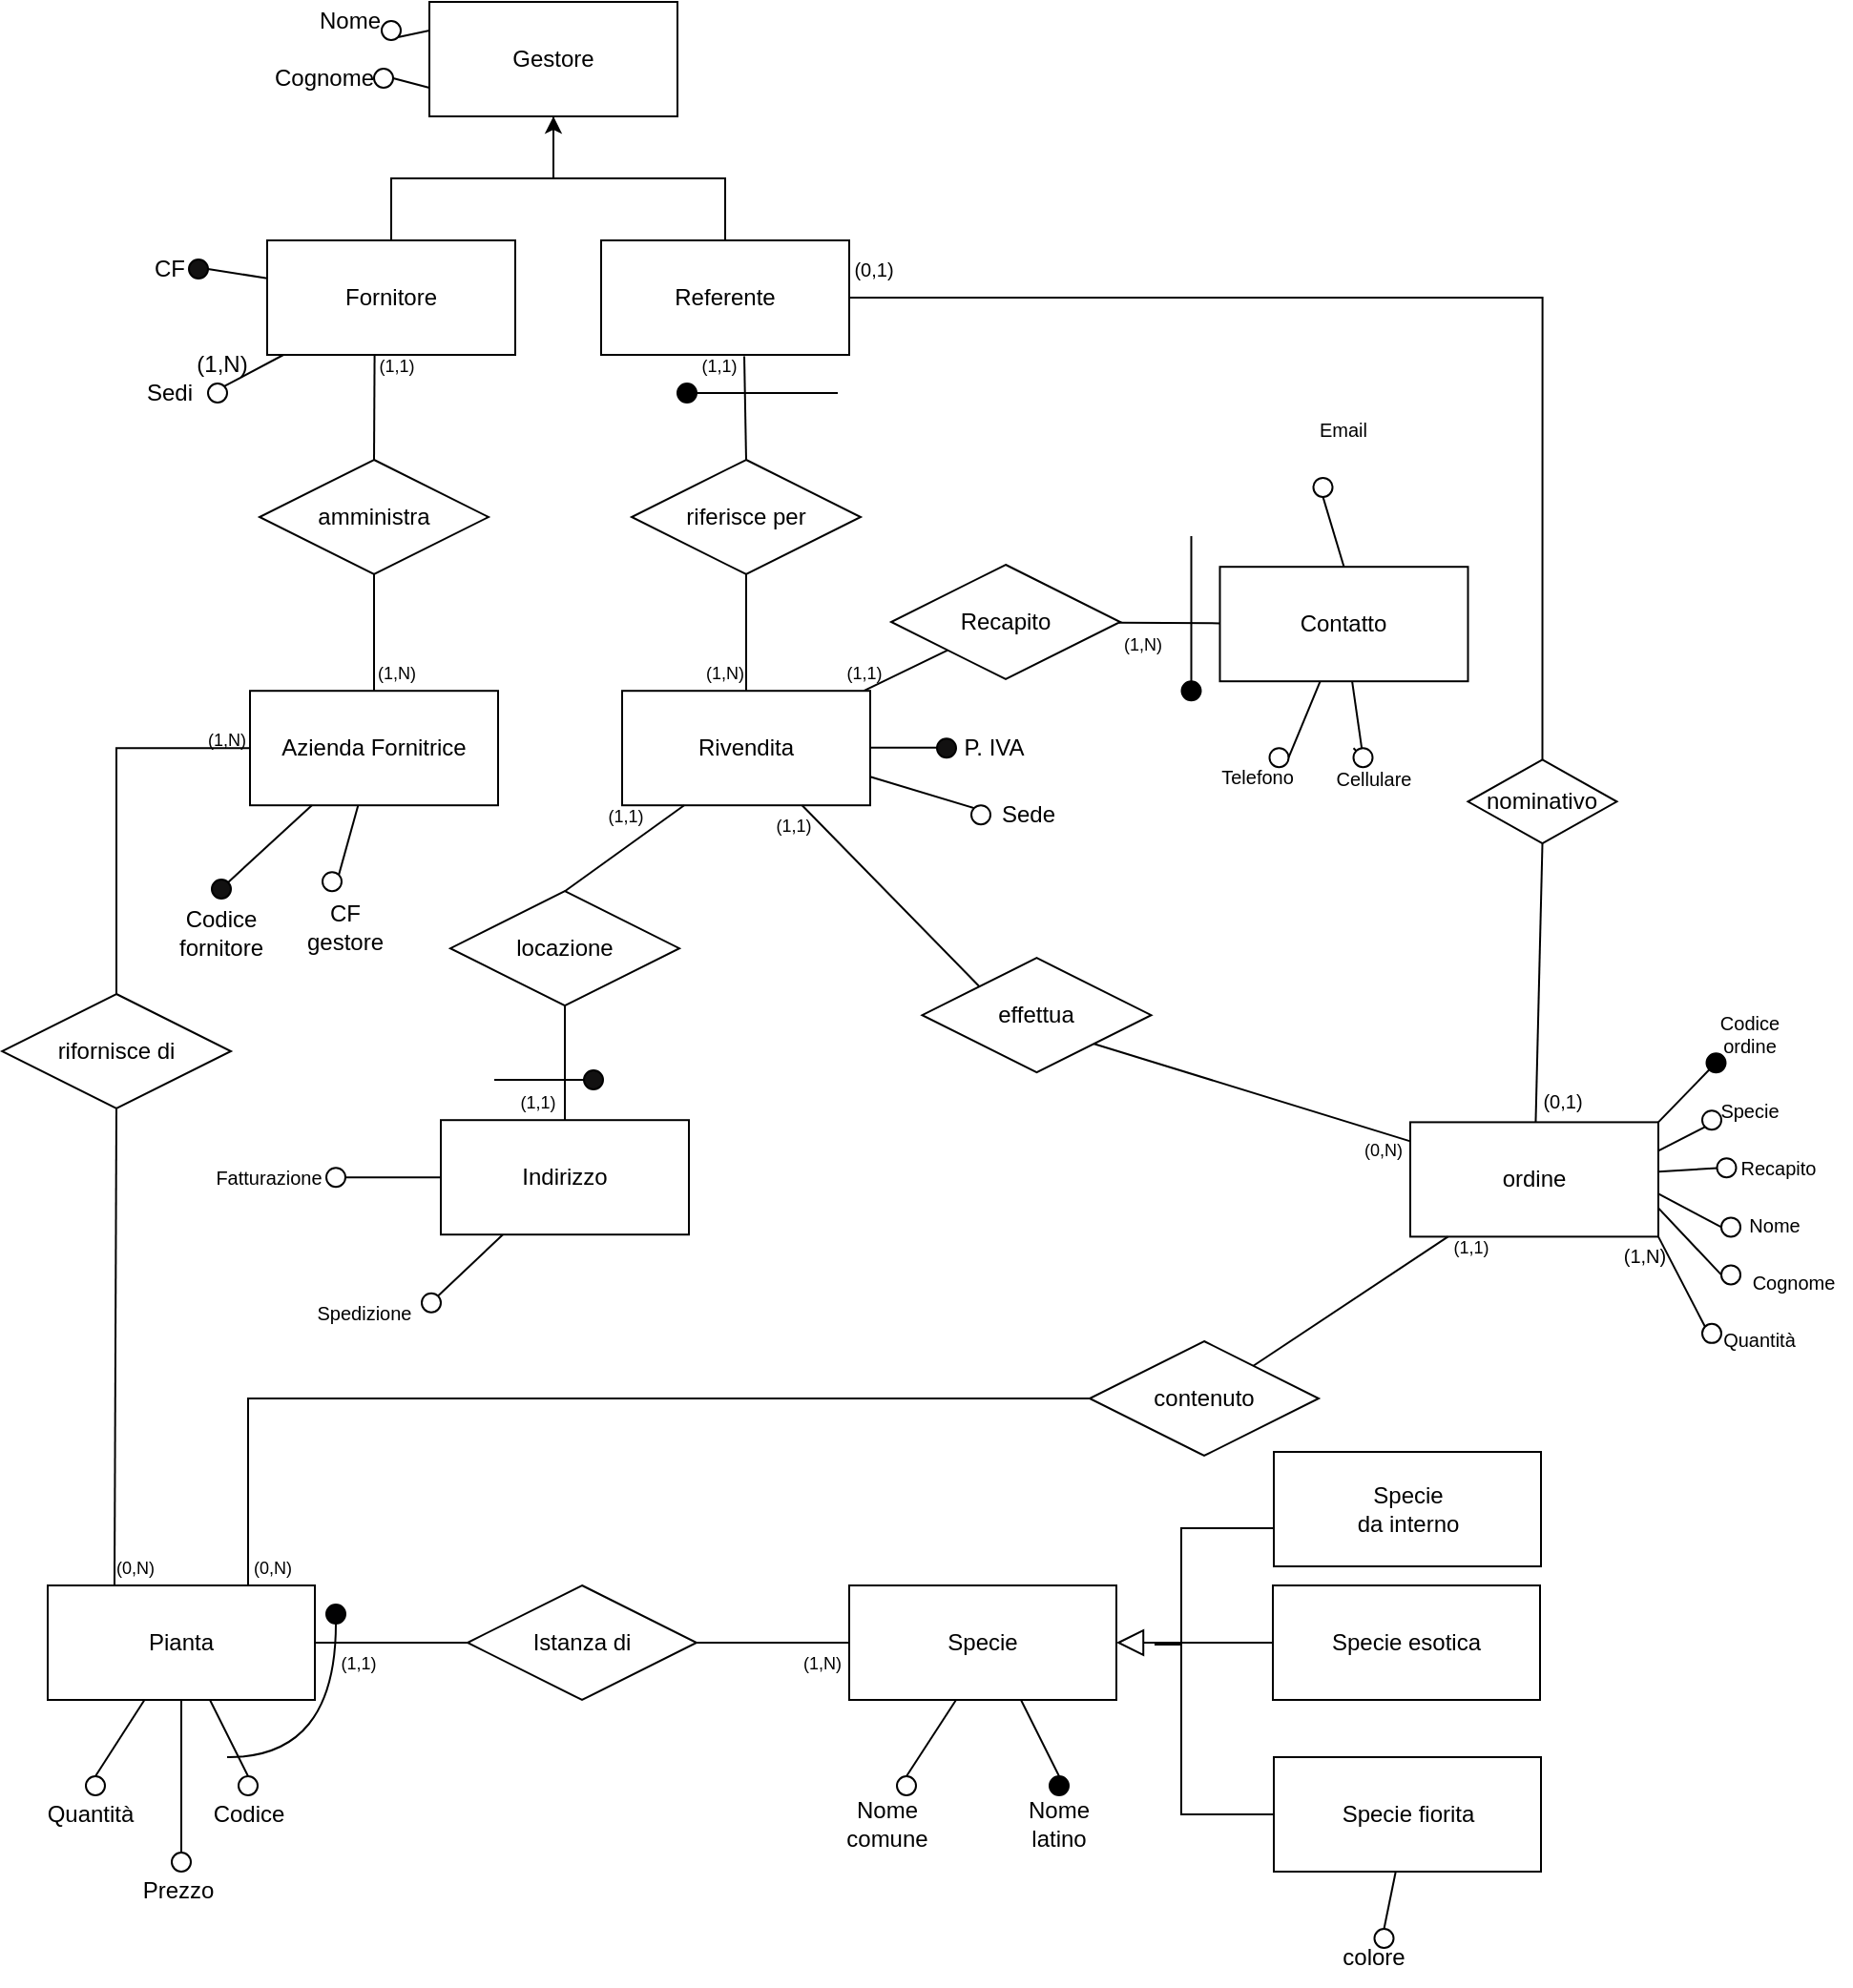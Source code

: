 <mxfile version="22.0.2" type="device">
  <diagram name="Page-1" id="IDkAFZyfsVswzPihnBjo">
    <mxGraphModel dx="764" dy="401" grid="1" gridSize="10" guides="1" tooltips="1" connect="1" arrows="1" fold="1" page="1" pageScale="1" pageWidth="850" pageHeight="1100" math="0" shadow="0">
      <root>
        <mxCell id="0" />
        <mxCell id="1" parent="0" />
        <mxCell id="mNY1W9xnfTYHf0e5954w-6" value="Azienda Fornitrice" style="whiteSpace=wrap;html=1;align=center;" parent="1" vertex="1">
          <mxGeometry x="152" y="371.1" width="130" height="60" as="geometry" />
        </mxCell>
        <mxCell id="mNY1W9xnfTYHf0e5954w-7" value="Rivendita" style="whiteSpace=wrap;html=1;align=center;" parent="1" vertex="1">
          <mxGeometry x="347" y="371.1" width="130" height="60" as="geometry" />
        </mxCell>
        <mxCell id="mNY1W9xnfTYHf0e5954w-8" value="" style="ellipse;whiteSpace=wrap;html=1;aspect=fixed;fillColor=#121111;" parent="1" vertex="1">
          <mxGeometry x="132" y="470" width="10" height="10" as="geometry" />
        </mxCell>
        <mxCell id="mNY1W9xnfTYHf0e5954w-9" value="" style="ellipse;whiteSpace=wrap;html=1;aspect=fixed;" parent="1" vertex="1">
          <mxGeometry x="190" y="466.1" width="10" height="10" as="geometry" />
        </mxCell>
        <mxCell id="mNY1W9xnfTYHf0e5954w-10" value="" style="endArrow=none;html=1;rounded=0;exitX=1;exitY=0;exitDx=0;exitDy=0;" parent="1" source="mNY1W9xnfTYHf0e5954w-8" target="mNY1W9xnfTYHf0e5954w-6" edge="1">
          <mxGeometry width="50" height="50" relative="1" as="geometry">
            <mxPoint x="62" y="411.1" as="sourcePoint" />
            <mxPoint x="112" y="361.1" as="targetPoint" />
          </mxGeometry>
        </mxCell>
        <mxCell id="mNY1W9xnfTYHf0e5954w-11" value="" style="endArrow=none;html=1;rounded=0;exitX=1;exitY=0;exitDx=0;exitDy=0;" parent="1" source="mNY1W9xnfTYHf0e5954w-9" target="mNY1W9xnfTYHf0e5954w-6" edge="1">
          <mxGeometry width="50" height="50" relative="1" as="geometry">
            <mxPoint x="122" y="411.1" as="sourcePoint" />
            <mxPoint x="162" y="411.1" as="targetPoint" />
          </mxGeometry>
        </mxCell>
        <mxCell id="mNY1W9xnfTYHf0e5954w-12" value="Codice fornitore" style="text;html=1;strokeColor=none;fillColor=none;align=center;verticalAlign=middle;whiteSpace=wrap;rounded=0;" parent="1" vertex="1">
          <mxGeometry x="112" y="485" width="50" height="25" as="geometry" />
        </mxCell>
        <mxCell id="mNY1W9xnfTYHf0e5954w-13" value="CF gestore" style="text;html=1;strokeColor=none;fillColor=none;align=center;verticalAlign=middle;whiteSpace=wrap;rounded=0;" parent="1" vertex="1">
          <mxGeometry x="172" y="480" width="60" height="30" as="geometry" />
        </mxCell>
        <mxCell id="mNY1W9xnfTYHf0e5954w-14" value="" style="endArrow=none;html=1;rounded=0;exitX=1;exitY=0.5;exitDx=0;exitDy=0;" parent="1" edge="1">
          <mxGeometry width="50" height="50" relative="1" as="geometry">
            <mxPoint x="477" y="400.91" as="sourcePoint" />
            <mxPoint x="517" y="400.91" as="targetPoint" />
          </mxGeometry>
        </mxCell>
        <mxCell id="mNY1W9xnfTYHf0e5954w-15" value="" style="endArrow=none;html=1;rounded=0;exitX=1;exitY=0.75;exitDx=0;exitDy=0;entryX=0;entryY=0;entryDx=0;entryDy=0;" parent="1" source="mNY1W9xnfTYHf0e5954w-7" target="mNY1W9xnfTYHf0e5954w-16" edge="1">
          <mxGeometry width="50" height="50" relative="1" as="geometry">
            <mxPoint x="487" y="410.91" as="sourcePoint" />
            <mxPoint x="527" y="410.91" as="targetPoint" />
          </mxGeometry>
        </mxCell>
        <mxCell id="mNY1W9xnfTYHf0e5954w-16" value="" style="ellipse;whiteSpace=wrap;html=1;aspect=fixed;" parent="1" vertex="1">
          <mxGeometry x="530" y="431.1" width="10" height="10" as="geometry" />
        </mxCell>
        <mxCell id="mNY1W9xnfTYHf0e5954w-17" value="" style="ellipse;whiteSpace=wrap;html=1;aspect=fixed;fillColor=#121111;" parent="1" vertex="1">
          <mxGeometry x="512" y="396.1" width="10" height="10" as="geometry" />
        </mxCell>
        <mxCell id="mNY1W9xnfTYHf0e5954w-18" value="P. IVA" style="text;html=1;strokeColor=none;fillColor=none;align=center;verticalAlign=middle;whiteSpace=wrap;rounded=0;" parent="1" vertex="1">
          <mxGeometry x="512" y="386.1" width="60" height="30" as="geometry" />
        </mxCell>
        <mxCell id="mNY1W9xnfTYHf0e5954w-19" value="Sede" style="text;html=1;strokeColor=none;fillColor=none;align=center;verticalAlign=middle;whiteSpace=wrap;rounded=0;" parent="1" vertex="1">
          <mxGeometry x="530" y="421.1" width="60" height="30" as="geometry" />
        </mxCell>
        <mxCell id="mNY1W9xnfTYHf0e5954w-20" value="" style="endArrow=none;html=1;rounded=0;entryX=0.25;entryY=1;entryDx=0;entryDy=0;exitX=1;exitY=0;exitDx=0;exitDy=0;" parent="1" source="mNY1W9xnfTYHf0e5954w-22" target="mNY1W9xnfTYHf0e5954w-28" edge="1">
          <mxGeometry width="50" height="50" relative="1" as="geometry">
            <mxPoint x="249" y="686.83" as="sourcePoint" />
            <mxPoint x="302.96" y="665.37" as="targetPoint" />
          </mxGeometry>
        </mxCell>
        <mxCell id="mNY1W9xnfTYHf0e5954w-21" value="" style="endArrow=none;html=1;rounded=0;" parent="1" source="mNY1W9xnfTYHf0e5954w-23" target="mNY1W9xnfTYHf0e5954w-28" edge="1">
          <mxGeometry width="50" height="50" relative="1" as="geometry">
            <mxPoint x="367" y="691.83" as="sourcePoint" />
            <mxPoint x="355.536" y="670.366" as="targetPoint" />
          </mxGeometry>
        </mxCell>
        <mxCell id="mNY1W9xnfTYHf0e5954w-22" value="" style="ellipse;whiteSpace=wrap;html=1;aspect=fixed;" parent="1" vertex="1">
          <mxGeometry x="242" y="686.83" width="10" height="10" as="geometry" />
        </mxCell>
        <mxCell id="mNY1W9xnfTYHf0e5954w-23" value="" style="ellipse;whiteSpace=wrap;html=1;aspect=fixed;" parent="1" vertex="1">
          <mxGeometry x="192" y="621.1" width="10" height="10" as="geometry" />
        </mxCell>
        <mxCell id="mNY1W9xnfTYHf0e5954w-24" value="Spedizione" style="text;html=1;strokeColor=none;fillColor=none;align=center;verticalAlign=middle;whiteSpace=wrap;rounded=0;fontSize=10;" parent="1" vertex="1">
          <mxGeometry x="182" y="681.83" width="60" height="30" as="geometry" />
        </mxCell>
        <mxCell id="mNY1W9xnfTYHf0e5954w-25" value="Fatturazione" style="text;html=1;strokeColor=none;fillColor=none;align=center;verticalAlign=middle;whiteSpace=wrap;rounded=0;fontSize=10;" parent="1" vertex="1">
          <mxGeometry x="132" y="611.1" width="60" height="30" as="geometry" />
        </mxCell>
        <mxCell id="mNY1W9xnfTYHf0e5954w-26" value="locazione" style="shape=rhombus;perimeter=rhombusPerimeter;whiteSpace=wrap;html=1;align=center;" parent="1" vertex="1">
          <mxGeometry x="257" y="476.1" width="120" height="60" as="geometry" />
        </mxCell>
        <mxCell id="mNY1W9xnfTYHf0e5954w-27" value="" style="endArrow=none;html=1;rounded=0;entryX=0.25;entryY=1;entryDx=0;entryDy=0;exitX=0.5;exitY=0;exitDx=0;exitDy=0;" parent="1" source="mNY1W9xnfTYHf0e5954w-26" target="mNY1W9xnfTYHf0e5954w-7" edge="1">
          <mxGeometry width="50" height="50" relative="1" as="geometry">
            <mxPoint x="342" y="501.1" as="sourcePoint" />
            <mxPoint x="392" y="451.1" as="targetPoint" />
          </mxGeometry>
        </mxCell>
        <mxCell id="mNY1W9xnfTYHf0e5954w-28" value="Indirizzo" style="whiteSpace=wrap;html=1;align=center;" parent="1" vertex="1">
          <mxGeometry x="252" y="596.1" width="130" height="60" as="geometry" />
        </mxCell>
        <mxCell id="mNY1W9xnfTYHf0e5954w-29" value="" style="endArrow=none;html=1;rounded=0;entryX=0.5;entryY=1;entryDx=0;entryDy=0;exitX=0.5;exitY=0;exitDx=0;exitDy=0;" parent="1" source="mNY1W9xnfTYHf0e5954w-28" target="mNY1W9xnfTYHf0e5954w-26" edge="1">
          <mxGeometry width="50" height="50" relative="1" as="geometry">
            <mxPoint x="302" y="596.1" as="sourcePoint" />
            <mxPoint x="352" y="546.1" as="targetPoint" />
          </mxGeometry>
        </mxCell>
        <mxCell id="mNY1W9xnfTYHf0e5954w-40" value="Recapito" style="shape=rhombus;perimeter=rhombusPerimeter;whiteSpace=wrap;html=1;align=center;" parent="1" vertex="1">
          <mxGeometry x="488" y="305" width="120" height="60" as="geometry" />
        </mxCell>
        <mxCell id="mNY1W9xnfTYHf0e5954w-41" value="Contatto" style="whiteSpace=wrap;html=1;align=center;" parent="1" vertex="1">
          <mxGeometry x="660.25" y="306.1" width="130" height="60" as="geometry" />
        </mxCell>
        <mxCell id="mNY1W9xnfTYHf0e5954w-42" value="" style="endArrow=none;html=1;rounded=0;" parent="1" source="mNY1W9xnfTYHf0e5954w-7" target="mNY1W9xnfTYHf0e5954w-40" edge="1">
          <mxGeometry width="50" height="50" relative="1" as="geometry">
            <mxPoint x="827.46" y="335.7" as="sourcePoint" />
            <mxPoint x="812.002" y="287.1" as="targetPoint" />
          </mxGeometry>
        </mxCell>
        <mxCell id="mNY1W9xnfTYHf0e5954w-43" value="" style="endArrow=none;html=1;rounded=0;" parent="1" source="mNY1W9xnfTYHf0e5954w-46" target="mNY1W9xnfTYHf0e5954w-41" edge="1">
          <mxGeometry width="50" height="50" relative="1" as="geometry">
            <mxPoint x="794.25" y="411.1" as="sourcePoint" />
            <mxPoint x="719.782" y="375.37" as="targetPoint" />
          </mxGeometry>
        </mxCell>
        <mxCell id="mNY1W9xnfTYHf0e5954w-44" value="" style="ellipse;whiteSpace=wrap;html=1;aspect=fixed;" parent="1" vertex="1">
          <mxGeometry x="686.25" y="401.1" width="10" height="10" as="geometry" />
        </mxCell>
        <mxCell id="mNY1W9xnfTYHf0e5954w-45" value="" style="endArrow=none;html=1;rounded=0;entryX=1;entryY=1;entryDx=0;entryDy=0;" parent="1" target="mNY1W9xnfTYHf0e5954w-46" edge="1">
          <mxGeometry width="50" height="50" relative="1" as="geometry">
            <mxPoint x="730.25" y="401.1" as="sourcePoint" />
            <mxPoint x="719.25" y="380.1" as="targetPoint" />
          </mxGeometry>
        </mxCell>
        <mxCell id="mNY1W9xnfTYHf0e5954w-46" value="" style="ellipse;whiteSpace=wrap;html=1;aspect=fixed;" parent="1" vertex="1">
          <mxGeometry x="730.25" y="401.1" width="10" height="10" as="geometry" />
        </mxCell>
        <mxCell id="mNY1W9xnfTYHf0e5954w-47" value="Telefono" style="text;html=1;strokeColor=none;fillColor=none;align=center;verticalAlign=middle;whiteSpace=wrap;rounded=0;fontSize=10;" parent="1" vertex="1">
          <mxGeometry x="650.25" y="401.1" width="60" height="30" as="geometry" />
        </mxCell>
        <mxCell id="mNY1W9xnfTYHf0e5954w-48" value="Cellulare" style="text;html=1;strokeColor=none;fillColor=none;align=center;verticalAlign=middle;whiteSpace=wrap;rounded=0;fontSize=10;" parent="1" vertex="1">
          <mxGeometry x="710.75" y="401.65" width="60" height="30" as="geometry" />
        </mxCell>
        <mxCell id="mNY1W9xnfTYHf0e5954w-49" value="" style="endArrow=none;html=1;rounded=0;exitX=0.5;exitY=1;exitDx=0;exitDy=0;entryX=0.5;entryY=0;entryDx=0;entryDy=0;" parent="1" source="mNY1W9xnfTYHf0e5954w-50" target="mNY1W9xnfTYHf0e5954w-41" edge="1">
          <mxGeometry width="50" height="50" relative="1" as="geometry">
            <mxPoint x="848.75" y="281.95" as="sourcePoint" />
            <mxPoint x="738.428" y="300.55" as="targetPoint" />
          </mxGeometry>
        </mxCell>
        <mxCell id="mNY1W9xnfTYHf0e5954w-50" value="" style="ellipse;whiteSpace=wrap;html=1;aspect=fixed;" parent="1" vertex="1">
          <mxGeometry x="709.25" y="259.45" width="10" height="10" as="geometry" />
        </mxCell>
        <mxCell id="mNY1W9xnfTYHf0e5954w-51" value="Email" style="text;html=1;strokeColor=none;fillColor=none;align=center;verticalAlign=middle;whiteSpace=wrap;rounded=0;fontSize=10;" parent="1" vertex="1">
          <mxGeometry x="695.25" y="219.45" width="60" height="30" as="geometry" />
        </mxCell>
        <mxCell id="mNY1W9xnfTYHf0e5954w-52" value="" style="endArrow=none;html=1;rounded=0;" parent="1" source="mNY1W9xnfTYHf0e5954w-41" target="mNY1W9xnfTYHf0e5954w-40" edge="1">
          <mxGeometry width="50" height="50" relative="1" as="geometry">
            <mxPoint x="671.46" y="355" as="sourcePoint" />
            <mxPoint x="656.46" y="306" as="targetPoint" />
          </mxGeometry>
        </mxCell>
        <mxCell id="mNY1W9xnfTYHf0e5954w-53" value="" style="endArrow=none;html=1;rounded=0;exitX=1;exitY=0.5;exitDx=0;exitDy=0;" parent="1" source="mNY1W9xnfTYHf0e5954w-44" target="mNY1W9xnfTYHf0e5954w-41" edge="1">
          <mxGeometry width="50" height="50" relative="1" as="geometry">
            <mxPoint x="590.25" y="340" as="sourcePoint" />
            <mxPoint x="735.75" y="382.5" as="targetPoint" />
          </mxGeometry>
        </mxCell>
        <mxCell id="mNY1W9xnfTYHf0e5954w-54" value="" style="endArrow=none;html=1;rounded=0;entryX=0;entryY=0.5;entryDx=0;entryDy=0;" parent="1" target="mNY1W9xnfTYHf0e5954w-55" edge="1">
          <mxGeometry width="50" height="50" relative="1" as="geometry">
            <mxPoint x="280" y="575" as="sourcePoint" />
            <mxPoint x="332" y="580" as="targetPoint" />
          </mxGeometry>
        </mxCell>
        <mxCell id="mNY1W9xnfTYHf0e5954w-55" value="" style="ellipse;whiteSpace=wrap;html=1;aspect=fixed;fillColor=#121111;" parent="1" vertex="1">
          <mxGeometry x="327" y="570" width="10" height="10" as="geometry" />
        </mxCell>
        <mxCell id="mNY1W9xnfTYHf0e5954w-58" value="" style="endArrow=none;html=1;rounded=0;exitX=0.5;exitY=0;exitDx=0;exitDy=0;" parent="1" source="mNY1W9xnfTYHf0e5954w-59" edge="1">
          <mxGeometry width="50" height="50" relative="1" as="geometry">
            <mxPoint x="610.25" y="320" as="sourcePoint" />
            <mxPoint x="645.25" y="290" as="targetPoint" />
          </mxGeometry>
        </mxCell>
        <mxCell id="mNY1W9xnfTYHf0e5954w-59" value="" style="ellipse;whiteSpace=wrap;html=1;aspect=fixed;fillColor=#000000;" parent="1" vertex="1">
          <mxGeometry x="640.25" y="366.1" width="10" height="10" as="geometry" />
        </mxCell>
        <mxCell id="mNY1W9xnfTYHf0e5954w-60" value="effettua" style="shape=rhombus;perimeter=rhombusPerimeter;whiteSpace=wrap;html=1;align=center;" parent="1" vertex="1">
          <mxGeometry x="504.25" y="511.1" width="120" height="60" as="geometry" />
        </mxCell>
        <mxCell id="mNY1W9xnfTYHf0e5954w-61" value="" style="endArrow=none;html=1;rounded=0;exitX=0;exitY=0;exitDx=0;exitDy=0;" parent="1" source="mNY1W9xnfTYHf0e5954w-60" target="mNY1W9xnfTYHf0e5954w-7" edge="1">
          <mxGeometry width="50" height="50" relative="1" as="geometry">
            <mxPoint x="390" y="510" as="sourcePoint" />
            <mxPoint x="440" y="460" as="targetPoint" />
          </mxGeometry>
        </mxCell>
        <mxCell id="mNY1W9xnfTYHf0e5954w-62" value="ordine" style="whiteSpace=wrap;html=1;align=center;" parent="1" vertex="1">
          <mxGeometry x="760" y="597.2" width="130" height="60" as="geometry" />
        </mxCell>
        <mxCell id="mNY1W9xnfTYHf0e5954w-63" value="" style="endArrow=none;html=1;rounded=0;entryX=1;entryY=1;entryDx=0;entryDy=0;" parent="1" source="mNY1W9xnfTYHf0e5954w-62" target="mNY1W9xnfTYHf0e5954w-60" edge="1">
          <mxGeometry width="50" height="50" relative="1" as="geometry">
            <mxPoint x="677" y="489.9" as="sourcePoint" />
            <mxPoint x="642" y="444.9" as="targetPoint" />
          </mxGeometry>
        </mxCell>
        <mxCell id="mNY1W9xnfTYHf0e5954w-64" value="contenuto" style="shape=rhombus;perimeter=rhombusPerimeter;whiteSpace=wrap;html=1;align=center;" parent="1" vertex="1">
          <mxGeometry x="592" y="712" width="120" height="60" as="geometry" />
        </mxCell>
        <mxCell id="mNY1W9xnfTYHf0e5954w-65" value="Pianta" style="whiteSpace=wrap;html=1;align=center;" parent="1" vertex="1">
          <mxGeometry x="46" y="840" width="140" height="60" as="geometry" />
        </mxCell>
        <mxCell id="mNY1W9xnfTYHf0e5954w-66" value="Istanza di" style="shape=rhombus;perimeter=rhombusPerimeter;whiteSpace=wrap;html=1;align=center;" parent="1" vertex="1">
          <mxGeometry x="266" y="840" width="120" height="60" as="geometry" />
        </mxCell>
        <mxCell id="mNY1W9xnfTYHf0e5954w-67" value="Specie" style="whiteSpace=wrap;html=1;align=center;" parent="1" vertex="1">
          <mxGeometry x="466" y="840" width="140" height="60" as="geometry" />
        </mxCell>
        <mxCell id="mNY1W9xnfTYHf0e5954w-68" value="" style="endArrow=none;html=1;rounded=0;" parent="1" source="mNY1W9xnfTYHf0e5954w-65" target="mNY1W9xnfTYHf0e5954w-66" edge="1">
          <mxGeometry width="50" height="50" relative="1" as="geometry">
            <mxPoint x="176" y="1040" as="sourcePoint" />
            <mxPoint x="226" y="990" as="targetPoint" />
          </mxGeometry>
        </mxCell>
        <mxCell id="mNY1W9xnfTYHf0e5954w-69" value="" style="endArrow=none;html=1;rounded=0;" parent="1" source="mNY1W9xnfTYHf0e5954w-66" target="mNY1W9xnfTYHf0e5954w-67" edge="1">
          <mxGeometry width="50" height="50" relative="1" as="geometry">
            <mxPoint x="196" y="880" as="sourcePoint" />
            <mxPoint x="276" y="880" as="targetPoint" />
          </mxGeometry>
        </mxCell>
        <mxCell id="mNY1W9xnfTYHf0e5954w-70" value="" style="endArrow=none;html=1;rounded=0;exitX=0.5;exitY=0;exitDx=0;exitDy=0;" parent="1" source="mNY1W9xnfTYHf0e5954w-72" target="mNY1W9xnfTYHf0e5954w-65" edge="1">
          <mxGeometry width="50" height="50" relative="1" as="geometry">
            <mxPoint x="16" y="980" as="sourcePoint" />
            <mxPoint x="16" y="940" as="targetPoint" />
          </mxGeometry>
        </mxCell>
        <mxCell id="mNY1W9xnfTYHf0e5954w-71" value="" style="endArrow=none;html=1;rounded=0;exitX=0.5;exitY=0;exitDx=0;exitDy=0;" parent="1" source="mNY1W9xnfTYHf0e5954w-73" target="mNY1W9xnfTYHf0e5954w-65" edge="1">
          <mxGeometry width="50" height="50" relative="1" as="geometry">
            <mxPoint x="176" y="965" as="sourcePoint" />
            <mxPoint x="176" y="925" as="targetPoint" />
          </mxGeometry>
        </mxCell>
        <mxCell id="mNY1W9xnfTYHf0e5954w-72" value="" style="ellipse;whiteSpace=wrap;html=1;aspect=fixed;" parent="1" vertex="1">
          <mxGeometry x="66" y="940" width="10" height="10" as="geometry" />
        </mxCell>
        <mxCell id="mNY1W9xnfTYHf0e5954w-73" value="" style="ellipse;whiteSpace=wrap;html=1;aspect=fixed;" parent="1" vertex="1">
          <mxGeometry x="146" y="940" width="10" height="10" as="geometry" />
        </mxCell>
        <mxCell id="mNY1W9xnfTYHf0e5954w-74" value="" style="endArrow=none;html=1;rounded=0;entryX=0.5;entryY=1;entryDx=0;entryDy=0;edgeStyle=orthogonalEdgeStyle;curved=1;" parent="1" target="mNY1W9xnfTYHf0e5954w-75" edge="1">
          <mxGeometry width="50" height="50" relative="1" as="geometry">
            <mxPoint x="140" y="930" as="sourcePoint" />
            <mxPoint x="216" y="860" as="targetPoint" />
          </mxGeometry>
        </mxCell>
        <mxCell id="mNY1W9xnfTYHf0e5954w-75" value="" style="ellipse;whiteSpace=wrap;html=1;aspect=fixed;fillColor=#020203;" parent="1" vertex="1">
          <mxGeometry x="192" y="850" width="10" height="10" as="geometry" />
        </mxCell>
        <mxCell id="mNY1W9xnfTYHf0e5954w-76" value="" style="endArrow=none;html=1;rounded=0;exitX=0.5;exitY=0;exitDx=0;exitDy=0;" parent="1" source="mNY1W9xnfTYHf0e5954w-78" edge="1">
          <mxGeometry width="50" height="50" relative="1" as="geometry">
            <mxPoint x="441" y="980" as="sourcePoint" />
            <mxPoint x="522" y="900" as="targetPoint" />
          </mxGeometry>
        </mxCell>
        <mxCell id="mNY1W9xnfTYHf0e5954w-77" value="" style="endArrow=none;html=1;rounded=0;exitX=0.5;exitY=0;exitDx=0;exitDy=0;" parent="1" source="mNY1W9xnfTYHf0e5954w-79" edge="1">
          <mxGeometry width="50" height="50" relative="1" as="geometry">
            <mxPoint x="601" y="965" as="sourcePoint" />
            <mxPoint x="556" y="900" as="targetPoint" />
          </mxGeometry>
        </mxCell>
        <mxCell id="mNY1W9xnfTYHf0e5954w-78" value="" style="ellipse;whiteSpace=wrap;html=1;aspect=fixed;" parent="1" vertex="1">
          <mxGeometry x="491" y="940" width="10" height="10" as="geometry" />
        </mxCell>
        <mxCell id="mNY1W9xnfTYHf0e5954w-79" value="" style="ellipse;whiteSpace=wrap;html=1;aspect=fixed;fillColor=#000000;" parent="1" vertex="1">
          <mxGeometry x="571" y="940" width="10" height="10" as="geometry" />
        </mxCell>
        <mxCell id="mNY1W9xnfTYHf0e5954w-80" value="Quantità" style="text;html=1;strokeColor=none;fillColor=none;align=center;verticalAlign=middle;whiteSpace=wrap;rounded=0;" parent="1" vertex="1">
          <mxGeometry x="41" y="950" width="55" height="20" as="geometry" />
        </mxCell>
        <mxCell id="mNY1W9xnfTYHf0e5954w-81" value="Codice" style="text;html=1;strokeColor=none;fillColor=none;align=center;verticalAlign=middle;whiteSpace=wrap;rounded=0;" parent="1" vertex="1">
          <mxGeometry x="123.5" y="950" width="55" height="20" as="geometry" />
        </mxCell>
        <mxCell id="mNY1W9xnfTYHf0e5954w-82" value="Nome comune" style="text;html=1;strokeColor=none;fillColor=none;align=center;verticalAlign=middle;whiteSpace=wrap;rounded=0;" parent="1" vertex="1">
          <mxGeometry x="456" y="950" width="60" height="30" as="geometry" />
        </mxCell>
        <mxCell id="mNY1W9xnfTYHf0e5954w-83" value="Nome latino" style="text;html=1;strokeColor=none;fillColor=none;align=center;verticalAlign=middle;whiteSpace=wrap;rounded=0;" parent="1" vertex="1">
          <mxGeometry x="546" y="950" width="60" height="30" as="geometry" />
        </mxCell>
        <mxCell id="mNY1W9xnfTYHf0e5954w-84" value="" style="html=1;endSize=12;endArrow=block;endFill=0;elbow=horizontal;rounded=0;labelBackgroundColor=default;fontFamily=Helvetica;fontSize=11;fontColor=default;shape=connector;" parent="1" target="mNY1W9xnfTYHf0e5954w-67" edge="1">
          <mxGeometry x="1" relative="1" as="geometry">
            <mxPoint x="398.5" y="1270" as="targetPoint" />
            <mxPoint x="626.5" y="870" as="sourcePoint" />
          </mxGeometry>
        </mxCell>
        <mxCell id="mNY1W9xnfTYHf0e5954w-85" value="" style="html=1;elbow=vertical;verticalAlign=bottom;endArrow=none;rounded=0;labelBackgroundColor=default;fontFamily=Helvetica;fontSize=11;fontColor=default;startSize=14;shape=connector;" parent="1" target="mNY1W9xnfTYHf0e5954w-88" edge="1">
          <mxGeometry x="1" relative="1" as="geometry">
            <mxPoint x="548.5" y="1190" as="targetPoint" />
            <mxPoint x="626.5" y="870" as="sourcePoint" />
          </mxGeometry>
        </mxCell>
        <mxCell id="mNY1W9xnfTYHf0e5954w-86" value="" style="html=1;elbow=vertical;verticalAlign=bottom;endArrow=none;rounded=0;labelBackgroundColor=default;fontFamily=Helvetica;fontSize=11;fontColor=default;startSize=14;shape=connector;edgeStyle=orthogonalEdgeStyle;" parent="1" target="mNY1W9xnfTYHf0e5954w-87" edge="1">
          <mxGeometry x="1" relative="1" as="geometry">
            <mxPoint x="398.5" y="1190" as="targetPoint" />
            <mxPoint x="626.5" y="870" as="sourcePoint" />
            <Array as="points">
              <mxPoint x="627" y="871" />
              <mxPoint x="640" y="871" />
              <mxPoint x="640" y="960" />
            </Array>
          </mxGeometry>
        </mxCell>
        <mxCell id="mNY1W9xnfTYHf0e5954w-87" value="Specie fiorita" style="whiteSpace=wrap;html=1;align=center;" parent="1" vertex="1">
          <mxGeometry x="688.5" y="930" width="140" height="60" as="geometry" />
        </mxCell>
        <mxCell id="mNY1W9xnfTYHf0e5954w-88" value="Specie esotica" style="whiteSpace=wrap;html=1;align=center;" parent="1" vertex="1">
          <mxGeometry x="688" y="840" width="140" height="60" as="geometry" />
        </mxCell>
        <mxCell id="mNY1W9xnfTYHf0e5954w-89" value="Specie&lt;br&gt;da interno" style="whiteSpace=wrap;html=1;align=center;" parent="1" vertex="1">
          <mxGeometry x="688.5" y="770" width="140" height="60" as="geometry" />
        </mxCell>
        <mxCell id="mNY1W9xnfTYHf0e5954w-90" value="" style="endArrow=none;html=1;rounded=0;edgeStyle=orthogonalEdgeStyle;" parent="1" target="mNY1W9xnfTYHf0e5954w-89" edge="1">
          <mxGeometry width="50" height="50" relative="1" as="geometry">
            <mxPoint x="626.5" y="870" as="sourcePoint" />
            <mxPoint x="248.5" y="1190" as="targetPoint" />
            <Array as="points">
              <mxPoint x="627" y="871" />
              <mxPoint x="640" y="871" />
              <mxPoint x="640" y="810" />
            </Array>
          </mxGeometry>
        </mxCell>
        <mxCell id="mNY1W9xnfTYHf0e5954w-91" value="" style="endArrow=none;html=1;rounded=0;exitX=0.5;exitY=0;exitDx=0;exitDy=0;" parent="1" source="mNY1W9xnfTYHf0e5954w-92" target="mNY1W9xnfTYHf0e5954w-87" edge="1">
          <mxGeometry width="50" height="50" relative="1" as="geometry">
            <mxPoint x="504.25" y="1090" as="sourcePoint" />
            <mxPoint x="746.25" y="1050" as="targetPoint" />
          </mxGeometry>
        </mxCell>
        <mxCell id="mNY1W9xnfTYHf0e5954w-92" value="" style="ellipse;whiteSpace=wrap;html=1;aspect=fixed;" parent="1" vertex="1">
          <mxGeometry x="741.25" y="1020" width="10" height="10" as="geometry" />
        </mxCell>
        <mxCell id="mNY1W9xnfTYHf0e5954w-93" value="colore" style="text;html=1;strokeColor=none;fillColor=none;align=center;verticalAlign=middle;whiteSpace=wrap;rounded=0;" parent="1" vertex="1">
          <mxGeometry x="710.75" y="1020" width="60" height="30" as="geometry" />
        </mxCell>
        <mxCell id="mNY1W9xnfTYHf0e5954w-94" value="" style="endArrow=none;html=1;rounded=0;" parent="1" source="mNY1W9xnfTYHf0e5954w-64" target="mNY1W9xnfTYHf0e5954w-62" edge="1">
          <mxGeometry width="50" height="50" relative="1" as="geometry">
            <mxPoint x="600" y="730" as="sourcePoint" />
            <mxPoint x="650" y="680" as="targetPoint" />
          </mxGeometry>
        </mxCell>
        <mxCell id="mNY1W9xnfTYHf0e5954w-95" value="" style="endArrow=none;html=1;rounded=0;edgeStyle=orthogonalEdgeStyle;entryX=0.75;entryY=0;entryDx=0;entryDy=0;" parent="1" source="mNY1W9xnfTYHf0e5954w-64" target="mNY1W9xnfTYHf0e5954w-65" edge="1">
          <mxGeometry width="50" height="50" relative="1" as="geometry">
            <mxPoint x="662" y="722" as="sourcePoint" />
            <mxPoint x="662" y="666" as="targetPoint" />
          </mxGeometry>
        </mxCell>
        <mxCell id="mNY1W9xnfTYHf0e5954w-96" value="rifornisce di" style="shape=rhombus;perimeter=rhombusPerimeter;whiteSpace=wrap;html=1;align=center;" parent="1" vertex="1">
          <mxGeometry x="22" y="530" width="120" height="60" as="geometry" />
        </mxCell>
        <mxCell id="mNY1W9xnfTYHf0e5954w-97" value="" style="endArrow=none;html=1;rounded=0;exitX=0.5;exitY=0;exitDx=0;exitDy=0;entryX=0;entryY=0.5;entryDx=0;entryDy=0;edgeStyle=orthogonalEdgeStyle;" parent="1" source="mNY1W9xnfTYHf0e5954w-96" target="mNY1W9xnfTYHf0e5954w-6" edge="1">
          <mxGeometry width="50" height="50" relative="1" as="geometry">
            <mxPoint x="60" y="460" as="sourcePoint" />
            <mxPoint x="110" y="410" as="targetPoint" />
          </mxGeometry>
        </mxCell>
        <mxCell id="mNY1W9xnfTYHf0e5954w-98" value="" style="endArrow=none;html=1;rounded=0;entryX=0.5;entryY=1;entryDx=0;entryDy=0;exitX=0.25;exitY=0;exitDx=0;exitDy=0;" parent="1" source="mNY1W9xnfTYHf0e5954w-65" target="mNY1W9xnfTYHf0e5954w-96" edge="1">
          <mxGeometry width="50" height="50" relative="1" as="geometry">
            <mxPoint x="50" y="700" as="sourcePoint" />
            <mxPoint x="100" y="650" as="targetPoint" />
          </mxGeometry>
        </mxCell>
        <mxCell id="mNY1W9xnfTYHf0e5954w-99" value="" style="endArrow=none;html=1;rounded=0;entryX=0;entryY=0.5;entryDx=0;entryDy=0;" parent="1" source="mNY1W9xnfTYHf0e5954w-62" target="mNY1W9xnfTYHf0e5954w-105" edge="1">
          <mxGeometry width="50" height="50" relative="1" as="geometry">
            <mxPoint x="828" y="606.1" as="sourcePoint" />
            <mxPoint x="848" y="596.1" as="targetPoint" />
          </mxGeometry>
        </mxCell>
        <mxCell id="mNY1W9xnfTYHf0e5954w-100" value="" style="endArrow=none;html=1;rounded=0;exitX=1;exitY=0.625;exitDx=0;exitDy=0;entryX=0;entryY=0.5;entryDx=0;entryDy=0;exitPerimeter=0;" parent="1" source="mNY1W9xnfTYHf0e5954w-62" target="mNY1W9xnfTYHf0e5954w-103" edge="1">
          <mxGeometry width="50" height="50" relative="1" as="geometry">
            <mxPoint x="825" y="617.1" as="sourcePoint" />
            <mxPoint x="848" y="622.1" as="targetPoint" />
          </mxGeometry>
        </mxCell>
        <mxCell id="mNY1W9xnfTYHf0e5954w-101" value="" style="endArrow=none;html=1;rounded=0;exitX=1;exitY=0.75;exitDx=0;exitDy=0;entryX=0;entryY=0.5;entryDx=0;entryDy=0;" parent="1" source="mNY1W9xnfTYHf0e5954w-62" target="mNY1W9xnfTYHf0e5954w-104" edge="1">
          <mxGeometry width="50" height="50" relative="1" as="geometry">
            <mxPoint x="828" y="696.1" as="sourcePoint" />
            <mxPoint x="848" y="646.1" as="targetPoint" />
          </mxGeometry>
        </mxCell>
        <mxCell id="mNY1W9xnfTYHf0e5954w-102" value="" style="ellipse;whiteSpace=wrap;html=1;aspect=fixed;" parent="1" vertex="1">
          <mxGeometry x="920.75" y="616.1" width="10" height="10" as="geometry" />
        </mxCell>
        <mxCell id="mNY1W9xnfTYHf0e5954w-103" value="" style="ellipse;whiteSpace=wrap;html=1;aspect=fixed;" parent="1" vertex="1">
          <mxGeometry x="923" y="647.2" width="10" height="10" as="geometry" />
        </mxCell>
        <mxCell id="mNY1W9xnfTYHf0e5954w-104" value="" style="ellipse;whiteSpace=wrap;html=1;aspect=fixed;" parent="1" vertex="1">
          <mxGeometry x="923" y="672.2" width="10" height="10" as="geometry" />
        </mxCell>
        <mxCell id="mNY1W9xnfTYHf0e5954w-105" value="Recapito" style="text;html=1;strokeColor=none;fillColor=none;align=center;verticalAlign=middle;whiteSpace=wrap;rounded=0;fontSize=10;" parent="1" vertex="1">
          <mxGeometry x="923" y="606.1" width="60" height="30" as="geometry" />
        </mxCell>
        <mxCell id="mNY1W9xnfTYHf0e5954w-106" value="Nome" style="text;html=1;strokeColor=none;fillColor=none;align=center;verticalAlign=middle;whiteSpace=wrap;rounded=0;fontSize=10;" parent="1" vertex="1">
          <mxGeometry x="920.75" y="636.1" width="60" height="30" as="geometry" />
        </mxCell>
        <mxCell id="mNY1W9xnfTYHf0e5954w-107" value="Cognome" style="text;html=1;strokeColor=none;fillColor=none;align=center;verticalAlign=middle;whiteSpace=wrap;rounded=0;fontSize=10;" parent="1" vertex="1">
          <mxGeometry x="930.75" y="666.1" width="60" height="30" as="geometry" />
        </mxCell>
        <mxCell id="mNY1W9xnfTYHf0e5954w-108" value="" style="endArrow=none;html=1;rounded=0;exitX=1;exitY=1;exitDx=0;exitDy=0;entryX=0;entryY=0;entryDx=0;entryDy=0;" parent="1" source="mNY1W9xnfTYHf0e5954w-62" target="mNY1W9xnfTYHf0e5954w-109" edge="1">
          <mxGeometry width="50" height="50" relative="1" as="geometry">
            <mxPoint x="848" y="736.1" as="sourcePoint" />
            <mxPoint x="848" y="676.1" as="targetPoint" />
          </mxGeometry>
        </mxCell>
        <mxCell id="mNY1W9xnfTYHf0e5954w-109" value="" style="ellipse;whiteSpace=wrap;html=1;aspect=fixed;" parent="1" vertex="1">
          <mxGeometry x="913" y="702.93" width="10" height="10" as="geometry" />
        </mxCell>
        <mxCell id="mNY1W9xnfTYHf0e5954w-110" value="Quantità" style="text;html=1;strokeColor=none;fillColor=none;align=center;verticalAlign=middle;whiteSpace=wrap;rounded=0;fontSize=10;" parent="1" vertex="1">
          <mxGeometry x="913" y="696.1" width="60" height="30" as="geometry" />
        </mxCell>
        <mxCell id="mNY1W9xnfTYHf0e5954w-111" value="" style="endArrow=none;html=1;rounded=0;exitX=1;exitY=0.25;exitDx=0;exitDy=0;entryX=0;entryY=1;entryDx=0;entryDy=0;" parent="1" source="mNY1W9xnfTYHf0e5954w-62" target="mNY1W9xnfTYHf0e5954w-112" edge="1">
          <mxGeometry width="50" height="50" relative="1" as="geometry">
            <mxPoint x="808" y="586.1" as="sourcePoint" />
            <mxPoint x="848" y="566.1" as="targetPoint" />
          </mxGeometry>
        </mxCell>
        <mxCell id="mNY1W9xnfTYHf0e5954w-112" value="" style="ellipse;whiteSpace=wrap;html=1;aspect=fixed;" parent="1" vertex="1">
          <mxGeometry x="913" y="591.1" width="10" height="10" as="geometry" />
        </mxCell>
        <mxCell id="mNY1W9xnfTYHf0e5954w-113" value="Specie" style="text;html=1;strokeColor=none;fillColor=none;align=center;verticalAlign=middle;whiteSpace=wrap;rounded=0;fontSize=10;" parent="1" vertex="1">
          <mxGeometry x="908" y="576.1" width="60" height="30" as="geometry" />
        </mxCell>
        <mxCell id="mNY1W9xnfTYHf0e5954w-115" value="(1,N)" style="text;html=1;strokeColor=none;fillColor=none;align=center;verticalAlign=middle;whiteSpace=wrap;rounded=0;fontSize=10;" parent="1" vertex="1">
          <mxGeometry x="853" y="651.83" width="60" height="30" as="geometry" />
        </mxCell>
        <mxCell id="mNY1W9xnfTYHf0e5954w-116" value="" style="endArrow=none;html=1;rounded=0;entryX=0.5;entryY=1;entryDx=0;entryDy=0;" parent="1" target="mNY1W9xnfTYHf0e5954w-65" edge="1">
          <mxGeometry width="50" height="50" relative="1" as="geometry">
            <mxPoint x="116" y="980" as="sourcePoint" />
            <mxPoint x="140" y="990" as="targetPoint" />
          </mxGeometry>
        </mxCell>
        <mxCell id="mNY1W9xnfTYHf0e5954w-117" value="" style="ellipse;whiteSpace=wrap;html=1;aspect=fixed;" parent="1" vertex="1">
          <mxGeometry x="111" y="980" width="10" height="10" as="geometry" />
        </mxCell>
        <mxCell id="mNY1W9xnfTYHf0e5954w-118" value="Prezzo" style="text;html=1;strokeColor=none;fillColor=none;align=center;verticalAlign=middle;whiteSpace=wrap;rounded=0;" parent="1" vertex="1">
          <mxGeometry x="87" y="990" width="55" height="20" as="geometry" />
        </mxCell>
        <mxCell id="mNY1W9xnfTYHf0e5954w-119" value="" style="endArrow=none;html=1;rounded=0;exitX=1;exitY=0;exitDx=0;exitDy=0;entryX=0;entryY=1;entryDx=0;entryDy=0;" parent="1" source="mNY1W9xnfTYHf0e5954w-62" target="mNY1W9xnfTYHf0e5954w-120" edge="1">
          <mxGeometry width="50" height="50" relative="1" as="geometry">
            <mxPoint x="788" y="566.1" as="sourcePoint" />
            <mxPoint x="798" y="546.1" as="targetPoint" />
          </mxGeometry>
        </mxCell>
        <mxCell id="mNY1W9xnfTYHf0e5954w-120" value="" style="ellipse;whiteSpace=wrap;html=1;aspect=fixed;fillColor=#000000;" parent="1" vertex="1">
          <mxGeometry x="915.25" y="561.1" width="10" height="10" as="geometry" />
        </mxCell>
        <mxCell id="mNY1W9xnfTYHf0e5954w-121" value="Codice ordine" style="text;html=1;strokeColor=none;fillColor=none;align=center;verticalAlign=middle;whiteSpace=wrap;rounded=0;fontSize=10;" parent="1" vertex="1">
          <mxGeometry x="908" y="536.1" width="60" height="30" as="geometry" />
        </mxCell>
        <mxCell id="mNY1W9xnfTYHf0e5954w-122" value="Gestore" style="whiteSpace=wrap;html=1;align=center;" parent="1" vertex="1">
          <mxGeometry x="246" y="10" width="130" height="60" as="geometry" />
        </mxCell>
        <mxCell id="mNY1W9xnfTYHf0e5954w-123" value="" style="endArrow=none;html=1;rounded=0;entryX=1;entryY=1;entryDx=0;entryDy=0;exitX=0;exitY=0.25;exitDx=0;exitDy=0;" parent="1" source="mNY1W9xnfTYHf0e5954w-122" target="mNY1W9xnfTYHf0e5954w-125" edge="1">
          <mxGeometry width="50" height="50" relative="1" as="geometry">
            <mxPoint x="190.768" y="-100" as="sourcePoint" />
            <mxPoint x="191.14" y="-75" as="targetPoint" />
          </mxGeometry>
        </mxCell>
        <mxCell id="mNY1W9xnfTYHf0e5954w-124" value="" style="endArrow=none;html=1;rounded=0;entryX=1;entryY=0.5;entryDx=0;entryDy=0;exitX=0;exitY=0.75;exitDx=0;exitDy=0;" parent="1" source="mNY1W9xnfTYHf0e5954w-122" target="mNY1W9xnfTYHf0e5954w-126" edge="1">
          <mxGeometry width="50" height="50" relative="1" as="geometry">
            <mxPoint x="194.86" y="-100" as="sourcePoint" />
            <mxPoint x="271.14" y="-75" as="targetPoint" />
          </mxGeometry>
        </mxCell>
        <mxCell id="mNY1W9xnfTYHf0e5954w-125" value="" style="ellipse;whiteSpace=wrap;html=1;aspect=fixed;" parent="1" vertex="1">
          <mxGeometry x="221" y="20" width="10" height="10" as="geometry" />
        </mxCell>
        <mxCell id="mNY1W9xnfTYHf0e5954w-126" value="" style="ellipse;whiteSpace=wrap;html=1;aspect=fixed;" parent="1" vertex="1">
          <mxGeometry x="217" y="45" width="10" height="10" as="geometry" />
        </mxCell>
        <mxCell id="mNY1W9xnfTYHf0e5954w-127" value="Nome" style="text;html=1;strokeColor=none;fillColor=none;align=center;verticalAlign=middle;whiteSpace=wrap;rounded=0;" parent="1" vertex="1">
          <mxGeometry x="187" y="10" width="35" height="20" as="geometry" />
        </mxCell>
        <mxCell id="mNY1W9xnfTYHf0e5954w-128" value="Cognome" style="text;html=1;strokeColor=none;fillColor=none;align=center;verticalAlign=middle;whiteSpace=wrap;rounded=0;" parent="1" vertex="1">
          <mxGeometry x="161" y="35" width="60" height="30" as="geometry" />
        </mxCell>
        <mxCell id="mNY1W9xnfTYHf0e5954w-157" style="edgeStyle=orthogonalEdgeStyle;rounded=0;orthogonalLoop=1;jettySize=auto;html=1;exitX=0.5;exitY=0;exitDx=0;exitDy=0;entryX=0.5;entryY=1;entryDx=0;entryDy=0;" parent="1" source="mNY1W9xnfTYHf0e5954w-133" target="mNY1W9xnfTYHf0e5954w-122" edge="1">
          <mxGeometry relative="1" as="geometry" />
        </mxCell>
        <mxCell id="mNY1W9xnfTYHf0e5954w-133" value="Fornitore" style="whiteSpace=wrap;html=1;align=center;" parent="1" vertex="1">
          <mxGeometry x="161" y="135" width="130" height="60" as="geometry" />
        </mxCell>
        <mxCell id="mNY1W9xnfTYHf0e5954w-134" value="Referente" style="whiteSpace=wrap;html=1;align=center;" parent="1" vertex="1">
          <mxGeometry x="336" y="135" width="130" height="60" as="geometry" />
        </mxCell>
        <mxCell id="mNY1W9xnfTYHf0e5954w-135" value="" style="ellipse;whiteSpace=wrap;html=1;aspect=fixed;fillColor=#121111;" parent="1" vertex="1">
          <mxGeometry x="120" y="145" width="10" height="10" as="geometry" />
        </mxCell>
        <mxCell id="mNY1W9xnfTYHf0e5954w-136" value="" style="ellipse;whiteSpace=wrap;html=1;aspect=fixed;" parent="1" vertex="1">
          <mxGeometry x="130" y="210" width="10" height="10" as="geometry" />
        </mxCell>
        <mxCell id="mNY1W9xnfTYHf0e5954w-137" value="" style="endArrow=none;html=1;rounded=0;exitX=1;exitY=0.5;exitDx=0;exitDy=0;" parent="1" source="mNY1W9xnfTYHf0e5954w-135" target="mNY1W9xnfTYHf0e5954w-133" edge="1">
          <mxGeometry width="50" height="50" relative="1" as="geometry">
            <mxPoint x="11" y="265" as="sourcePoint" />
            <mxPoint x="205" y="235" as="targetPoint" />
          </mxGeometry>
        </mxCell>
        <mxCell id="mNY1W9xnfTYHf0e5954w-138" value="" style="endArrow=none;html=1;rounded=0;exitX=1;exitY=0;exitDx=0;exitDy=0;" parent="1" source="mNY1W9xnfTYHf0e5954w-136" target="mNY1W9xnfTYHf0e5954w-133" edge="1">
          <mxGeometry width="50" height="50" relative="1" as="geometry">
            <mxPoint x="71" y="265" as="sourcePoint" />
            <mxPoint x="205" y="265" as="targetPoint" />
          </mxGeometry>
        </mxCell>
        <mxCell id="mNY1W9xnfTYHf0e5954w-139" value="CF" style="text;html=1;strokeColor=none;fillColor=none;align=center;verticalAlign=middle;whiteSpace=wrap;rounded=0;" parent="1" vertex="1">
          <mxGeometry x="80" y="135" width="60" height="30" as="geometry" />
        </mxCell>
        <mxCell id="mNY1W9xnfTYHf0e5954w-140" value="Sedi" style="text;html=1;strokeColor=none;fillColor=none;align=center;verticalAlign=middle;whiteSpace=wrap;rounded=0;" parent="1" vertex="1">
          <mxGeometry x="80" y="200" width="60" height="30" as="geometry" />
        </mxCell>
        <mxCell id="mNY1W9xnfTYHf0e5954w-141" value="(1,N)" style="text;html=1;strokeColor=none;fillColor=none;align=center;verticalAlign=middle;whiteSpace=wrap;rounded=0;" parent="1" vertex="1">
          <mxGeometry x="123" y="190" width="29" height="20" as="geometry" />
        </mxCell>
        <mxCell id="mNY1W9xnfTYHf0e5954w-159" value="" style="endArrow=none;html=1;rounded=0;entryX=0.5;entryY=0;entryDx=0;entryDy=0;exitX=0.5;exitY=1;exitDx=0;exitDy=0;edgeStyle=orthogonalEdgeStyle;" parent="1" source="mNY1W9xnfTYHf0e5954w-122" target="mNY1W9xnfTYHf0e5954w-134" edge="1">
          <mxGeometry width="50" height="50" relative="1" as="geometry">
            <mxPoint x="314" y="100" as="sourcePoint" />
            <mxPoint x="434" y="60" as="targetPoint" />
          </mxGeometry>
        </mxCell>
        <mxCell id="mNY1W9xnfTYHf0e5954w-160" value="riferisce per" style="shape=rhombus;perimeter=rhombusPerimeter;whiteSpace=wrap;html=1;align=center;" parent="1" vertex="1">
          <mxGeometry x="352" y="250" width="120" height="60" as="geometry" />
        </mxCell>
        <mxCell id="mNY1W9xnfTYHf0e5954w-161" value="amministra" style="shape=rhombus;perimeter=rhombusPerimeter;whiteSpace=wrap;html=1;align=center;" parent="1" vertex="1">
          <mxGeometry x="157" y="250" width="120" height="60" as="geometry" />
        </mxCell>
        <mxCell id="mNY1W9xnfTYHf0e5954w-162" value="" style="endArrow=none;html=1;rounded=0;exitX=0.5;exitY=0;exitDx=0;exitDy=0;entryX=0.433;entryY=0.993;entryDx=0;entryDy=0;entryPerimeter=0;" parent="1" source="mNY1W9xnfTYHf0e5954w-161" target="mNY1W9xnfTYHf0e5954w-133" edge="1">
          <mxGeometry width="50" height="50" relative="1" as="geometry">
            <mxPoint x="300" y="270" as="sourcePoint" />
            <mxPoint x="350" y="220" as="targetPoint" />
          </mxGeometry>
        </mxCell>
        <mxCell id="mNY1W9xnfTYHf0e5954w-163" value="" style="endArrow=none;html=1;rounded=0;exitX=0.5;exitY=0;exitDx=0;exitDy=0;entryX=0.577;entryY=1.012;entryDx=0;entryDy=0;entryPerimeter=0;" parent="1" source="mNY1W9xnfTYHf0e5954w-160" target="mNY1W9xnfTYHf0e5954w-134" edge="1">
          <mxGeometry width="50" height="50" relative="1" as="geometry">
            <mxPoint x="227" y="260" as="sourcePoint" />
            <mxPoint x="227" y="205" as="targetPoint" />
          </mxGeometry>
        </mxCell>
        <mxCell id="mNY1W9xnfTYHf0e5954w-164" value="" style="endArrow=none;html=1;rounded=0;exitX=0.5;exitY=1;exitDx=0;exitDy=0;entryX=0.5;entryY=0;entryDx=0;entryDy=0;" parent="1" source="mNY1W9xnfTYHf0e5954w-161" target="mNY1W9xnfTYHf0e5954w-6" edge="1">
          <mxGeometry width="50" height="50" relative="1" as="geometry">
            <mxPoint x="227" y="260" as="sourcePoint" />
            <mxPoint x="227" y="205" as="targetPoint" />
          </mxGeometry>
        </mxCell>
        <mxCell id="mNY1W9xnfTYHf0e5954w-165" value="" style="endArrow=none;html=1;rounded=0;exitX=0.5;exitY=1;exitDx=0;exitDy=0;entryX=0.5;entryY=0;entryDx=0;entryDy=0;" parent="1" source="mNY1W9xnfTYHf0e5954w-160" target="mNY1W9xnfTYHf0e5954w-7" edge="1">
          <mxGeometry width="50" height="50" relative="1" as="geometry">
            <mxPoint x="352" y="290" as="sourcePoint" />
            <mxPoint x="352" y="351" as="targetPoint" />
          </mxGeometry>
        </mxCell>
        <mxCell id="CppObpkIg635OxcTFbRt-1" value="&lt;font style=&quot;font-size: 9px;&quot;&gt;(1,N)&lt;/font&gt;" style="text;html=1;strokeColor=none;fillColor=none;align=center;verticalAlign=middle;whiteSpace=wrap;rounded=0;" parent="1" vertex="1">
          <mxGeometry x="439.5" y="870" width="24" height="20" as="geometry" />
        </mxCell>
        <mxCell id="CppObpkIg635OxcTFbRt-2" value="&lt;font style=&quot;font-size: 9px;&quot;&gt;(1,1)&lt;/font&gt;" style="text;html=1;strokeColor=none;fillColor=none;align=center;verticalAlign=middle;whiteSpace=wrap;rounded=0;" parent="1" vertex="1">
          <mxGeometry x="197" y="870" width="24" height="20" as="geometry" />
        </mxCell>
        <mxCell id="CppObpkIg635OxcTFbRt-3" value="&lt;font style=&quot;font-size: 9px;&quot;&gt;(1,1)&lt;/font&gt;" style="text;html=1;strokeColor=none;fillColor=none;align=center;verticalAlign=middle;whiteSpace=wrap;rounded=0;" parent="1" vertex="1">
          <mxGeometry x="337" y="426.1" width="24" height="20" as="geometry" />
        </mxCell>
        <mxCell id="CppObpkIg635OxcTFbRt-4" value="&lt;font style=&quot;font-size: 9px;&quot;&gt;(1,1)&lt;/font&gt;" style="text;html=1;strokeColor=none;fillColor=none;align=center;verticalAlign=middle;whiteSpace=wrap;rounded=0;" parent="1" vertex="1">
          <mxGeometry x="291" y="576.1" width="24" height="20" as="geometry" />
        </mxCell>
        <mxCell id="CppObpkIg635OxcTFbRt-7" value="&lt;font style=&quot;font-size: 9px;&quot;&gt;(1,1)&lt;/font&gt;" style="text;html=1;strokeColor=none;fillColor=none;align=center;verticalAlign=middle;whiteSpace=wrap;rounded=0;" parent="1" vertex="1">
          <mxGeometry x="425" y="431.1" width="24" height="20" as="geometry" />
        </mxCell>
        <mxCell id="CppObpkIg635OxcTFbRt-8" value="&lt;font style=&quot;font-size: 9px;&quot;&gt;(0,N)&lt;/font&gt;" style="text;html=1;strokeColor=none;fillColor=none;align=center;verticalAlign=middle;whiteSpace=wrap;rounded=0;" parent="1" vertex="1">
          <mxGeometry x="734.25" y="601.1" width="24" height="20" as="geometry" />
        </mxCell>
        <mxCell id="CppObpkIg635OxcTFbRt-9" value="&lt;font style=&quot;font-size: 9px;&quot;&gt;(1,1)&lt;/font&gt;" style="text;html=1;strokeColor=none;fillColor=none;align=center;verticalAlign=middle;whiteSpace=wrap;rounded=0;" parent="1" vertex="1">
          <mxGeometry x="462" y="351.1" width="24" height="20" as="geometry" />
        </mxCell>
        <mxCell id="CppObpkIg635OxcTFbRt-10" value="&lt;font style=&quot;font-size: 9px;&quot;&gt;(1,N)&lt;/font&gt;" style="text;html=1;strokeColor=none;fillColor=none;align=center;verticalAlign=middle;whiteSpace=wrap;rounded=0;" parent="1" vertex="1">
          <mxGeometry x="608" y="341.1" width="23.75" height="10" as="geometry" />
        </mxCell>
        <mxCell id="CppObpkIg635OxcTFbRt-13" value="nominativo" style="shape=rhombus;perimeter=rhombusPerimeter;whiteSpace=wrap;html=1;align=center;" parent="1" vertex="1">
          <mxGeometry x="790.25" y="407.2" width="78" height="43.9" as="geometry" />
        </mxCell>
        <mxCell id="CppObpkIg635OxcTFbRt-14" value="" style="endArrow=none;html=1;rounded=0;entryX=0.5;entryY=0;entryDx=0;entryDy=0;exitX=1;exitY=0.5;exitDx=0;exitDy=0;edgeStyle=orthogonalEdgeStyle;" parent="1" source="mNY1W9xnfTYHf0e5954w-134" target="CppObpkIg635OxcTFbRt-13" edge="1">
          <mxGeometry width="50" height="50" relative="1" as="geometry">
            <mxPoint x="500" y="210" as="sourcePoint" />
            <mxPoint x="610" y="660" as="targetPoint" />
          </mxGeometry>
        </mxCell>
        <mxCell id="CppObpkIg635OxcTFbRt-15" value="" style="endArrow=none;html=1;rounded=0;entryX=0.5;entryY=1;entryDx=0;entryDy=0;" parent="1" source="mNY1W9xnfTYHf0e5954w-62" target="CppObpkIg635OxcTFbRt-13" edge="1">
          <mxGeometry width="50" height="50" relative="1" as="geometry">
            <mxPoint x="630" y="600" as="sourcePoint" />
            <mxPoint x="564" y="635" as="targetPoint" />
          </mxGeometry>
        </mxCell>
        <mxCell id="CppObpkIg635OxcTFbRt-17" value="&lt;font size=&quot;1&quot;&gt;(0,1)&lt;/font&gt;" style="text;html=1;strokeColor=none;fillColor=none;align=center;verticalAlign=middle;whiteSpace=wrap;rounded=0;" parent="1" vertex="1">
          <mxGeometry x="467" y="140" width="24" height="20" as="geometry" />
        </mxCell>
        <mxCell id="CppObpkIg635OxcTFbRt-19" value="&lt;font style=&quot;font-size: 9px;&quot;&gt;(0,N)&lt;/font&gt;" style="text;html=1;strokeColor=none;fillColor=none;align=center;verticalAlign=middle;whiteSpace=wrap;rounded=0;" parent="1" vertex="1">
          <mxGeometry x="152" y="820" width="24" height="20" as="geometry" />
        </mxCell>
        <mxCell id="CppObpkIg635OxcTFbRt-20" value="&lt;font style=&quot;font-size: 9px;&quot;&gt;(1,N)&lt;/font&gt;" style="text;html=1;strokeColor=none;fillColor=none;align=center;verticalAlign=middle;whiteSpace=wrap;rounded=0;" parent="1" vertex="1">
          <mxGeometry x="389" y="351.1" width="24" height="20" as="geometry" />
        </mxCell>
        <mxCell id="CppObpkIg635OxcTFbRt-21" value="&lt;font style=&quot;font-size: 9px;&quot;&gt;(1,1)&lt;/font&gt;" style="text;html=1;strokeColor=none;fillColor=none;align=center;verticalAlign=middle;whiteSpace=wrap;rounded=0;" parent="1" vertex="1">
          <mxGeometry x="386" y="190.0" width="24" height="20" as="geometry" />
        </mxCell>
        <mxCell id="CppObpkIg635OxcTFbRt-22" value="&lt;font style=&quot;font-size: 9px;&quot;&gt;(1,1)&lt;/font&gt;" style="text;html=1;strokeColor=none;fillColor=none;align=center;verticalAlign=middle;whiteSpace=wrap;rounded=0;" parent="1" vertex="1">
          <mxGeometry x="217" y="190.0" width="24" height="20" as="geometry" />
        </mxCell>
        <mxCell id="CppObpkIg635OxcTFbRt-24" value="&lt;font style=&quot;font-size: 9px;&quot;&gt;(1,N)&lt;/font&gt;" style="text;html=1;strokeColor=none;fillColor=none;align=center;verticalAlign=middle;whiteSpace=wrap;rounded=0;" parent="1" vertex="1">
          <mxGeometry x="217" y="351.1" width="24" height="20" as="geometry" />
        </mxCell>
        <mxCell id="CppObpkIg635OxcTFbRt-25" value="&lt;font style=&quot;font-size: 9px;&quot;&gt;(1,N)&lt;/font&gt;" style="text;html=1;strokeColor=none;fillColor=none;align=center;verticalAlign=middle;whiteSpace=wrap;rounded=0;" parent="1" vertex="1">
          <mxGeometry x="128" y="386.1" width="24" height="20" as="geometry" />
        </mxCell>
        <mxCell id="CppObpkIg635OxcTFbRt-26" value="&lt;font style=&quot;font-size: 9px;&quot;&gt;(0,N)&lt;/font&gt;" style="text;html=1;strokeColor=none;fillColor=none;align=center;verticalAlign=middle;whiteSpace=wrap;rounded=0;" parent="1" vertex="1">
          <mxGeometry x="80" y="820" width="24" height="20" as="geometry" />
        </mxCell>
        <mxCell id="CppObpkIg635OxcTFbRt-27" value="" style="endArrow=none;html=1;rounded=0;exitX=1;exitY=0.5;exitDx=0;exitDy=0;" parent="1" source="CppObpkIg635OxcTFbRt-28" edge="1">
          <mxGeometry width="50" height="50" relative="1" as="geometry">
            <mxPoint x="425" y="230" as="sourcePoint" />
            <mxPoint x="460" y="215" as="targetPoint" />
          </mxGeometry>
        </mxCell>
        <mxCell id="CppObpkIg635OxcTFbRt-28" value="" style="ellipse;whiteSpace=wrap;html=1;aspect=fixed;fillColor=#000000;" parent="1" vertex="1">
          <mxGeometry x="376" y="210" width="10" height="10" as="geometry" />
        </mxCell>
        <mxCell id="Twu29MJe-tK7xjOEffU_-2" value="&lt;font size=&quot;1&quot;&gt;(0,1)&lt;/font&gt;" style="text;html=1;strokeColor=none;fillColor=none;align=center;verticalAlign=middle;whiteSpace=wrap;rounded=0;" vertex="1" parent="1">
          <mxGeometry x="828" y="576.1" width="24" height="20" as="geometry" />
        </mxCell>
        <mxCell id="Twu29MJe-tK7xjOEffU_-3" value="&lt;font style=&quot;font-size: 9px;&quot;&gt;(1,1)&lt;/font&gt;" style="text;html=1;strokeColor=none;fillColor=none;align=center;verticalAlign=middle;whiteSpace=wrap;rounded=0;" vertex="1" parent="1">
          <mxGeometry x="780" y="652.2" width="24" height="20" as="geometry" />
        </mxCell>
      </root>
    </mxGraphModel>
  </diagram>
</mxfile>

